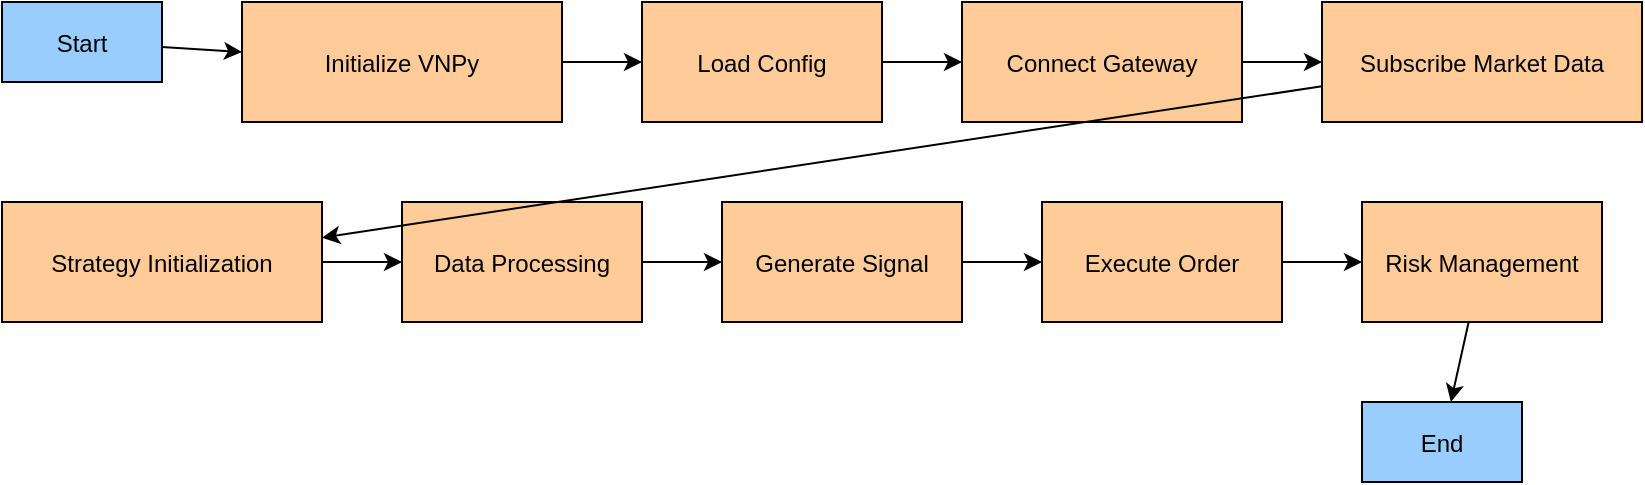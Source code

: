<mxfile>
  <diagram id="trading_flow" name="VNPy Trading Flow">
    <mxGraphModel dx="1200" dy="800" grid="1" gridSize="10" guides="1" tooltips="1" connect="1" arrows="1" fold="1" page="1" pageScale="1" pageWidth="1100" pageHeight="850" background="#ffffff">
      <root>
        <mxCell id="0"/>
        <mxCell id="1" parent="0"/>
        
        <!-- Start -->
        <mxCell id="start" value="Start" style="start;fillColor=#99ccff;" vertex="1" parent="1">
          <mxGeometry x="40" y="40" width="80" height="40" as="geometry"/>
        </mxCell>
        
        <!-- Initialize VNPy -->
        <mxCell id="initialize" value="Initialize VNPy" style="process;fillColor=#ffcc99;" vertex="1" parent="1">
          <mxGeometry x="160" y="40" width="160" height="60" as="geometry"/>
        </mxCell>
        
        <!-- Load Config -->
        <mxCell id="load_config" value="Load Config" style="process;fillColor=#ffcc99;" vertex="1" parent="1">
          <mxGeometry x="360" y="40" width="120" height="60" as="geometry"/>
        </mxCell>
        
        <!-- Connect Gateway -->
        <mxCell id="connect_gateway" value="Connect Gateway" style="process;fillColor=#ffcc99;" vertex="1" parent="1">
          <mxGeometry x="520" y="40" width="140" height="60" as="geometry"/>
        </mxCell>
        
        <!-- Subscribe Market Data -->
        <mxCell id="subscribe_market" value="Subscribe Market Data" style="process;fillColor=#ffcc99;" vertex="1" parent="1">
          <mxGeometry x="700" y="40" width="160" height="60" as="geometry"/>
        </mxCell>
        
        <!-- Strategy Initialization -->
        <mxCell id="strategy_init" value="Strategy Initialization" style="process;fillColor=#ffcc99;" vertex="1" parent="1">
          <mxGeometry x="40" y="140" width="160" height="60" as="geometry"/>
        </mxCell>
        
        <!-- Data Processing -->
        <mxCell id="data_processing" value="Data Processing" style="process;fillColor=#ffcc99;" vertex="1" parent="1">
          <mxGeometry x="240" y="140" width="120" height="60" as="geometry"/>
        </mxCell>
        
        <!-- Generate Signal -->
        <mxCell id="generate_signal" value="Generate Signal" style="process;fillColor=#ffcc99;" vertex="1" parent="1">
          <mxGeometry x="400" y="140" width="120" height="60" as="geometry"/>
        </mxCell>
        
        <!-- Execute Order -->
        <mxCell id="execute_order" value="Execute Order" style="process;fillColor=#ffcc99;" vertex="1" parent="1">
          <mxGeometry x="560" y="140" width="120" height="60" as="geometry"/>
        </mxCell>
        
        <!-- Risk Management -->
        <mxCell id="risk_management" value="Risk Management" style="process;fillColor=#ffcc99;" vertex="1" parent="1">
          <mxGeometry x="720" y="140" width="120" height="60" as="geometry"/>
        </mxCell>
        
        <!-- End -->
        <mxCell id="end" value="End" style="end;fillColor=#99ccff;" vertex="1" parent="1">
          <mxGeometry x="720" y="240" width="80" height="40" as="geometry"/>
        </mxCell>
        
        <!-- Connections -->
        <mxCell id="conn1" value="" style="endArrow=classic;html=1;" edge="1" parent="1" source="start" target="initialize">
          <mxGeometry width="50" height="50" relative="1" as="geometry"/>
        </mxCell>
        
        <mxCell id="conn2" value="" style="endArrow=classic;html=1;" edge="1" parent="1" source="initialize" target="load_config">
          <mxGeometry width="50" height="50" relative="1" as="geometry"/>
        </mxCell>
        
        <mxCell id="conn3" value="" style="endArrow=classic;html=1;" edge="1" parent="1" source="load_config" target="connect_gateway">
          <mxGeometry width="50" height="50" relative="1" as="geometry"/>
        </mxCell>
        
        <mxCell id="conn4" value="" style="endArrow=classic;html=1;" edge="1" parent="1" source="connect_gateway" target="subscribe_market">
          <mxGeometry width="50" height="50" relative="1" as="geometry"/>
        </mxCell>
        
        <mxCell id="conn5" value="" style="endArrow=classic;html=1;" edge="1" parent="1" source="subscribe_market" target="strategy_init">
          <mxGeometry width="50" height="50" relative="1" as="geometry"/>
        </mxCell>
        
        <mxCell id="conn6" value="" style="endArrow=classic;html=1;" edge="1" parent="1" source="strategy_init" target="data_processing">
          <mxGeometry width="50" height="50" relative="1" as="geometry"/>
        </mxCell>
        
        <mxCell id="conn7" value="" style="endArrow=classic;html=1;" edge="1" parent="1" source="data_processing" target="generate_signal">
          <mxGeometry width="50" height="50" relative="1" as="geometry"/>
        </mxCell>
        
        <mxCell id="conn8" value="" style="endArrow=classic;html=1;" edge="1" parent="1" source="generate_signal" target="execute_order">
          <mxGeometry width="50" height="50" relative="1" as="geometry"/>
        </mxCell>
        
        <mxCell id="conn9" value="" style="endArrow=classic;html=1;" edge="1" parent="1" source="execute_order" target="risk_management">
          <mxGeometry width="50" height="50" relative="1" as="geometry"/>
        </mxCell>
        
        <mxCell id="conn10" value="" style="endArrow=classic;html=1;" edge="1" parent="1" source="risk_management" target="end">
          <mxGeometry width="50" height="50" relative="1" as="geometry"/>
        </mxCell>
        
      </root>
    </mxGraphModel>
  </diagram>
</mxfile>
